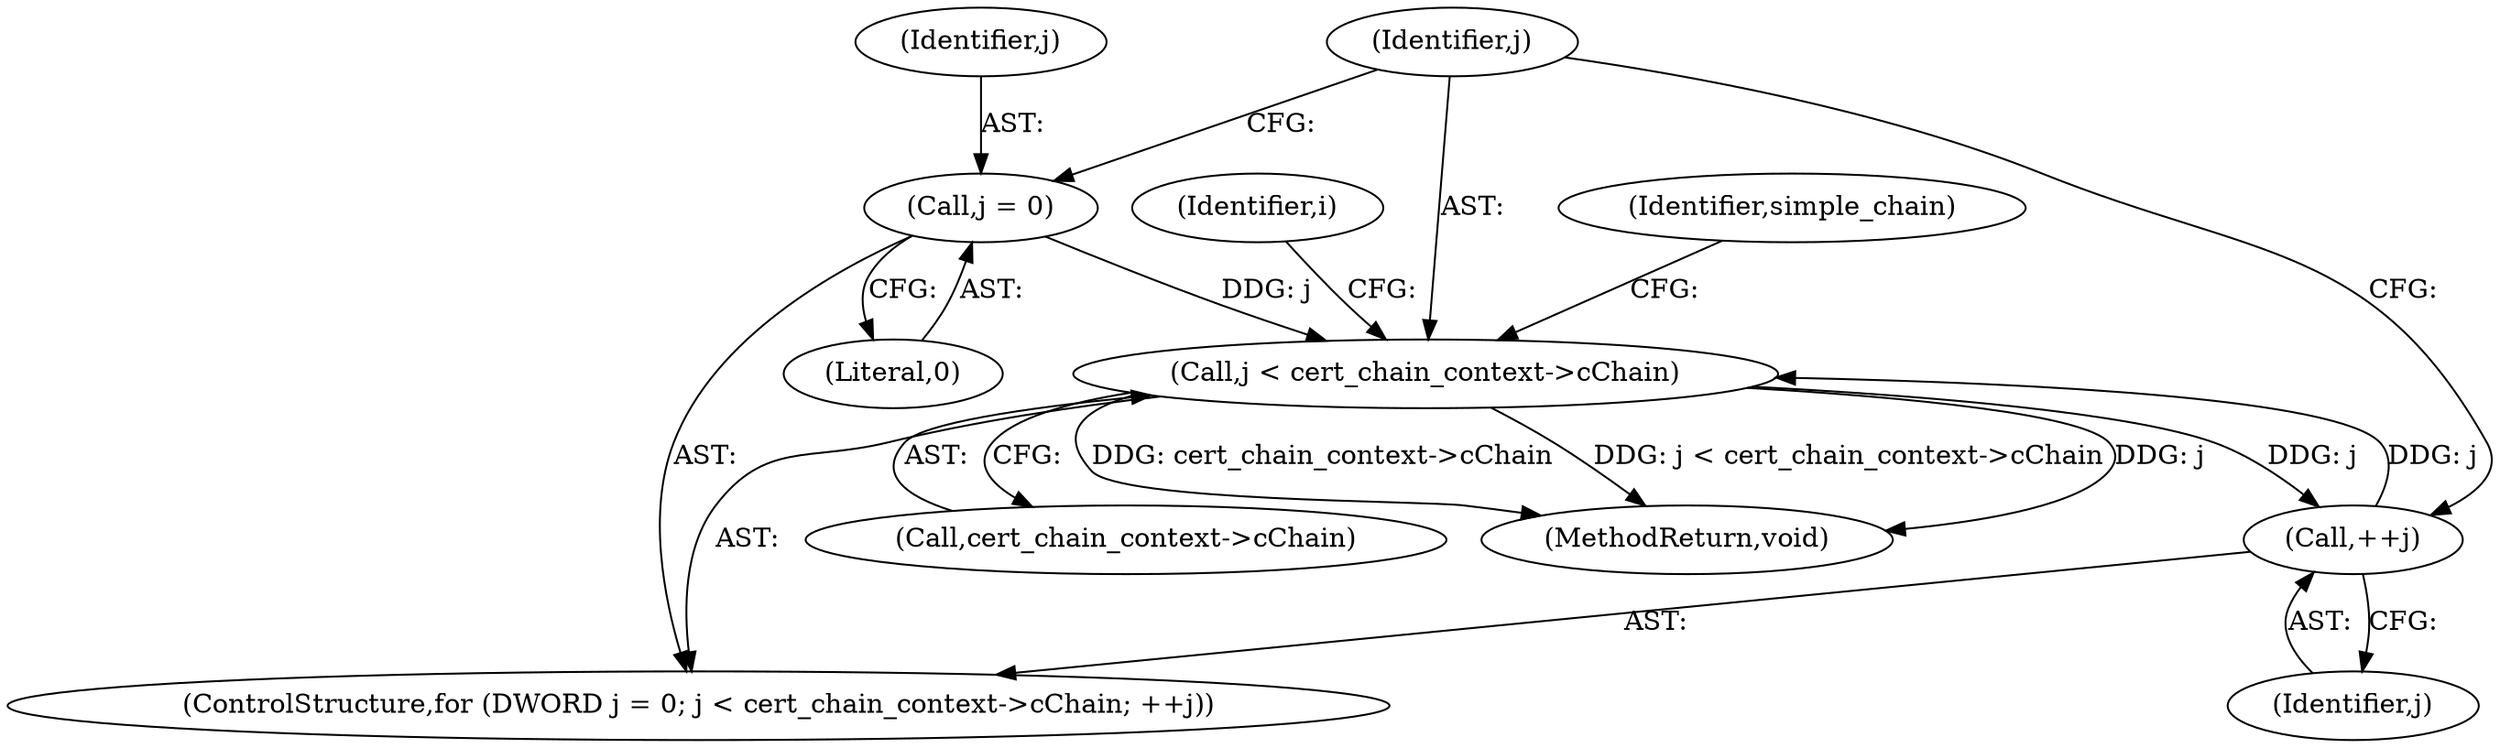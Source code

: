 digraph "0_Chrome_7352baf29ac44d23cd580c2edfa8faf4e140a480@pointer" {
"1000263" [label="(Call,j < cert_chain_context->cChain)"];
"1000268" [label="(Call,++j)"];
"1000263" [label="(Call,j < cert_chain_context->cChain)"];
"1000260" [label="(Call,j = 0)"];
"1000258" [label="(ControlStructure,for (DWORD j = 0; j < cert_chain_context->cChain; ++j))"];
"1000264" [label="(Identifier,j)"];
"1000268" [label="(Call,++j)"];
"1000265" [label="(Call,cert_chain_context->cChain)"];
"1000273" [label="(Identifier,simple_chain)"];
"1000262" [label="(Literal,0)"];
"1000261" [label="(Identifier,j)"];
"1000332" [label="(MethodReturn,void)"];
"1000260" [label="(Call,j = 0)"];
"1000269" [label="(Identifier,j)"];
"1000242" [label="(Identifier,i)"];
"1000263" [label="(Call,j < cert_chain_context->cChain)"];
"1000263" -> "1000258"  [label="AST: "];
"1000263" -> "1000265"  [label="CFG: "];
"1000264" -> "1000263"  [label="AST: "];
"1000265" -> "1000263"  [label="AST: "];
"1000273" -> "1000263"  [label="CFG: "];
"1000242" -> "1000263"  [label="CFG: "];
"1000263" -> "1000332"  [label="DDG: cert_chain_context->cChain"];
"1000263" -> "1000332"  [label="DDG: j < cert_chain_context->cChain"];
"1000263" -> "1000332"  [label="DDG: j"];
"1000268" -> "1000263"  [label="DDG: j"];
"1000260" -> "1000263"  [label="DDG: j"];
"1000263" -> "1000268"  [label="DDG: j"];
"1000268" -> "1000258"  [label="AST: "];
"1000268" -> "1000269"  [label="CFG: "];
"1000269" -> "1000268"  [label="AST: "];
"1000264" -> "1000268"  [label="CFG: "];
"1000260" -> "1000258"  [label="AST: "];
"1000260" -> "1000262"  [label="CFG: "];
"1000261" -> "1000260"  [label="AST: "];
"1000262" -> "1000260"  [label="AST: "];
"1000264" -> "1000260"  [label="CFG: "];
}
